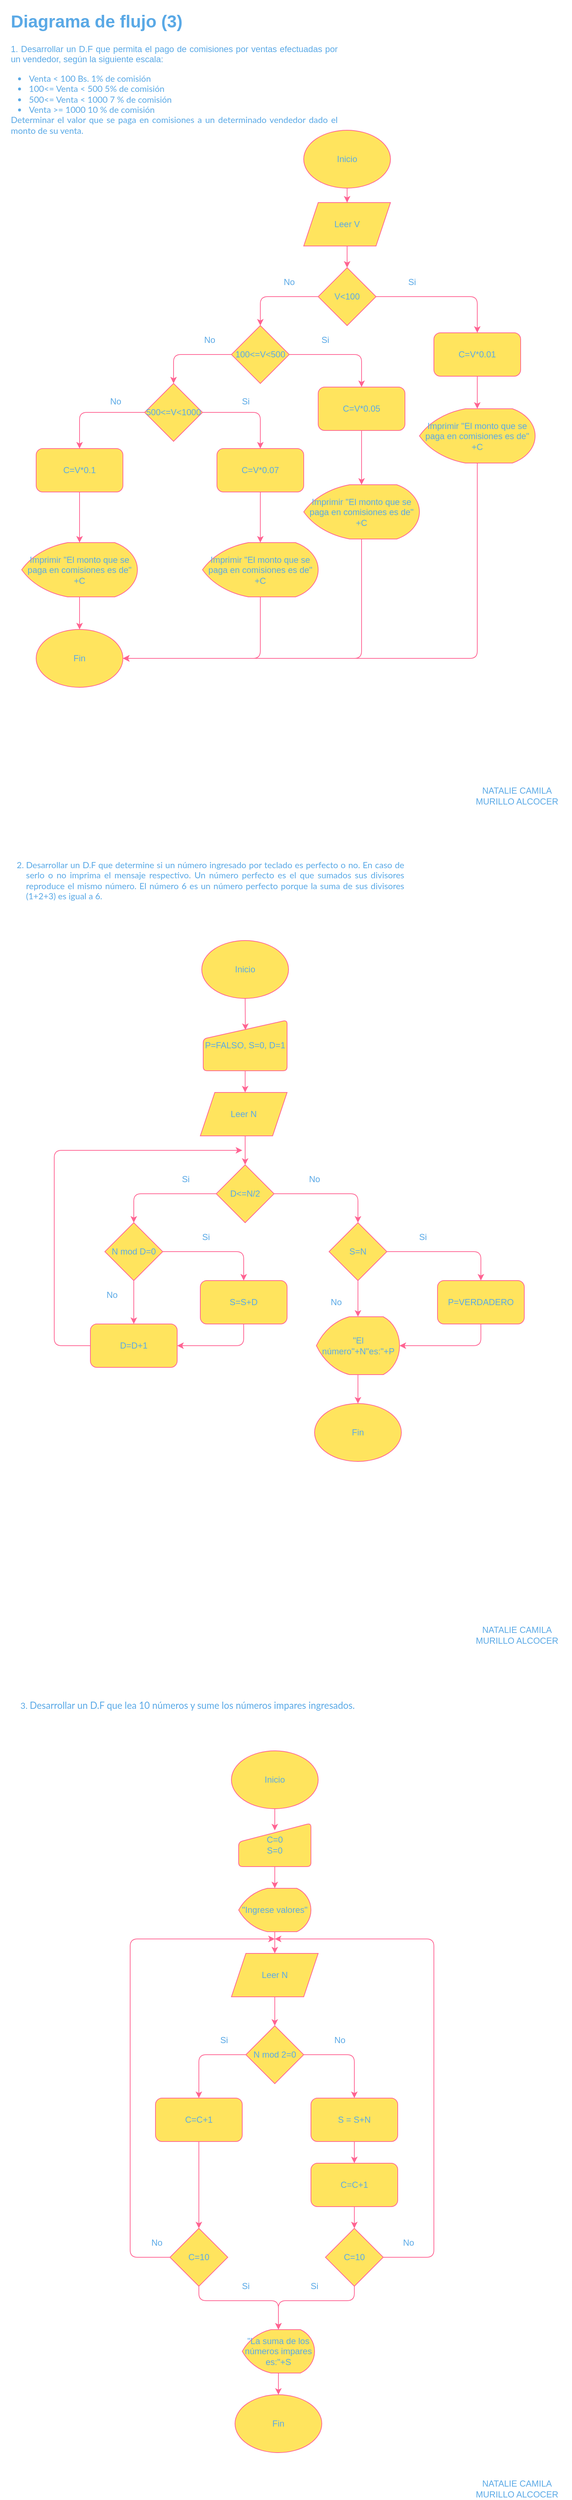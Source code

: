 <mxfile version="14.4.3" type="github">
  <diagram id="9Rhb1mpeZ9tAiZlq9oDw" name="Page-1">
    <mxGraphModel dx="1488" dy="677" grid="1" gridSize="10" guides="1" tooltips="1" connect="1" arrows="1" fold="1" page="1" pageScale="1" pageWidth="827" pageHeight="1169" math="0" shadow="0">
      <root>
        <mxCell id="0" />
        <mxCell id="1" parent="0" />
        <mxCell id="0DL_U8hL-LAHc2jkmgp_-1" value="&lt;h1 style=&quot;text-align: justify&quot;&gt;Diagrama de flujo (3)&lt;/h1&gt;&lt;p style=&quot;text-align: justify&quot;&gt;1. Desarrollar un D.F que permita el pago de comisiones por ventas efectuadas por un vendedor, según la siguiente escala:&lt;/p&gt;&lt;ul style=&quot;padding: 0px ; margin: 0px 0px 0px 25px ; font-family: &amp;#34;latoweb&amp;#34; , &amp;#34;lato extended&amp;#34; , &amp;#34;lato&amp;#34; , &amp;#34;helvetica neue&amp;#34; , &amp;#34;helvetica&amp;#34; , &amp;#34;arial&amp;#34; , sans-serif&quot;&gt;&lt;li style=&quot;text-align: justify&quot;&gt;&lt;span style=&quot;background-color: rgb(255 , 255 , 255)&quot;&gt;Venta &amp;lt; 100 Bs. 1% de comisión&lt;/span&gt;&lt;/li&gt;&lt;li style=&quot;text-align: justify&quot;&gt;&lt;span style=&quot;background-color: rgb(255 , 255 , 255)&quot;&gt;100&amp;lt;= Venta &amp;lt; 500 5% de comisión&lt;/span&gt;&lt;/li&gt;&lt;li style=&quot;text-align: justify&quot;&gt;&lt;span style=&quot;background-color: rgb(255 , 255 , 255)&quot;&gt;500&amp;lt;= Venta &amp;lt; 1000 7 % de comisión&lt;/span&gt;&lt;/li&gt;&lt;li style=&quot;text-align: justify&quot;&gt;&lt;span style=&quot;background-color: rgb(255 , 255 , 255)&quot;&gt;Venta &amp;gt;= 1000 10 % de comisión&lt;/span&gt;&lt;/li&gt;&lt;/ul&gt;&lt;div style=&quot;text-align: justify&quot;&gt;&lt;span style=&quot;font-family: &amp;#34;latoweb&amp;#34; , &amp;#34;lato extended&amp;#34; , &amp;#34;lato&amp;#34; , &amp;#34;helvetica neue&amp;#34; , &amp;#34;helvetica&amp;#34; , &amp;#34;arial&amp;#34; , sans-serif ; background-color: rgb(255 , 255 , 255)&quot;&gt;Determinar el valor que se paga en comisiones a un determinado vendedor dado el monto de su venta.&lt;/span&gt;&lt;font color=&quot;#2d3b45&quot; face=&quot;latoweb, lato extended, lato, helvetica neue, helvetica, arial, sans-serif&quot;&gt;&lt;br&gt;&lt;/font&gt;&lt;/div&gt;" style="text;html=1;strokeColor=none;fillColor=none;spacing=5;spacingTop=-20;whiteSpace=wrap;overflow=hidden;rounded=0;fontColor=#5AA9E6;" parent="1" vertex="1">
          <mxGeometry x="30" y="30" width="460" height="180" as="geometry" />
        </mxCell>
        <mxCell id="0DL_U8hL-LAHc2jkmgp_-4" value="" style="edgeStyle=orthogonalEdgeStyle;rounded=0;orthogonalLoop=1;jettySize=auto;html=1;strokeColor=#FF6392;fontColor=#5AA9E6;" parent="1" source="0DL_U8hL-LAHc2jkmgp_-2" target="0DL_U8hL-LAHc2jkmgp_-3" edge="1">
          <mxGeometry relative="1" as="geometry" />
        </mxCell>
        <mxCell id="0DL_U8hL-LAHc2jkmgp_-2" value="Inicio" style="ellipse;whiteSpace=wrap;html=1;fillColor=#FFE45E;strokeColor=#FF6392;fontColor=#5AA9E6;" parent="1" vertex="1">
          <mxGeometry x="440" y="200" width="120" height="80" as="geometry" />
        </mxCell>
        <mxCell id="0DL_U8hL-LAHc2jkmgp_-9" value="" style="edgeStyle=orthogonalEdgeStyle;rounded=0;orthogonalLoop=1;jettySize=auto;html=1;strokeColor=#FF6392;fontColor=#5AA9E6;" parent="1" source="0DL_U8hL-LAHc2jkmgp_-3" target="0DL_U8hL-LAHc2jkmgp_-5" edge="1">
          <mxGeometry relative="1" as="geometry" />
        </mxCell>
        <mxCell id="0DL_U8hL-LAHc2jkmgp_-3" value="Leer V" style="shape=parallelogram;perimeter=parallelogramPerimeter;whiteSpace=wrap;html=1;fixedSize=1;fillColor=#FFE45E;strokeColor=#FF6392;fontColor=#5AA9E6;" parent="1" vertex="1">
          <mxGeometry x="440" y="300" width="120" height="60" as="geometry" />
        </mxCell>
        <mxCell id="0DL_U8hL-LAHc2jkmgp_-5" value="V&amp;lt;100" style="rhombus;whiteSpace=wrap;html=1;fillColor=#FFE45E;strokeColor=#FF6392;fontColor=#5AA9E6;" parent="1" vertex="1">
          <mxGeometry x="460" y="390" width="80" height="80" as="geometry" />
        </mxCell>
        <mxCell id="0DL_U8hL-LAHc2jkmgp_-6" value="100&amp;lt;=V&amp;lt;500" style="rhombus;whiteSpace=wrap;html=1;fillColor=#FFE45E;strokeColor=#FF6392;fontColor=#5AA9E6;" parent="1" vertex="1">
          <mxGeometry x="340" y="470" width="80" height="80" as="geometry" />
        </mxCell>
        <mxCell id="0DL_U8hL-LAHc2jkmgp_-7" value="500&amp;lt;=V&amp;lt;1000" style="rhombus;whiteSpace=wrap;html=1;fillColor=#FFE45E;strokeColor=#FF6392;fontColor=#5AA9E6;" parent="1" vertex="1">
          <mxGeometry x="220" y="550" width="80" height="80" as="geometry" />
        </mxCell>
        <mxCell id="0DL_U8hL-LAHc2jkmgp_-10" value="" style="endArrow=classic;html=1;exitX=0;exitY=0.5;exitDx=0;exitDy=0;entryX=0.5;entryY=0;entryDx=0;entryDy=0;strokeColor=#FF6392;fontColor=#5AA9E6;" parent="1" source="0DL_U8hL-LAHc2jkmgp_-5" target="0DL_U8hL-LAHc2jkmgp_-6" edge="1">
          <mxGeometry width="50" height="50" relative="1" as="geometry">
            <mxPoint x="390" y="470" as="sourcePoint" />
            <mxPoint x="440" y="420" as="targetPoint" />
            <Array as="points">
              <mxPoint x="380" y="430" />
            </Array>
          </mxGeometry>
        </mxCell>
        <mxCell id="0DL_U8hL-LAHc2jkmgp_-11" value="" style="endArrow=classic;html=1;exitX=0;exitY=0.5;exitDx=0;exitDy=0;entryX=0.5;entryY=0;entryDx=0;entryDy=0;strokeColor=#FF6392;fontColor=#5AA9E6;" parent="1" source="0DL_U8hL-LAHc2jkmgp_-6" target="0DL_U8hL-LAHc2jkmgp_-7" edge="1">
          <mxGeometry width="50" height="50" relative="1" as="geometry">
            <mxPoint x="390" y="470" as="sourcePoint" />
            <mxPoint x="440" y="420" as="targetPoint" />
            <Array as="points">
              <mxPoint x="260" y="510" />
            </Array>
          </mxGeometry>
        </mxCell>
        <mxCell id="0DL_U8hL-LAHc2jkmgp_-12" value="" style="endArrow=classic;html=1;exitX=0;exitY=0.5;exitDx=0;exitDy=0;entryX=0.5;entryY=0;entryDx=0;entryDy=0;strokeColor=#FF6392;fontColor=#5AA9E6;" parent="1" source="0DL_U8hL-LAHc2jkmgp_-7" target="0DL_U8hL-LAHc2jkmgp_-16" edge="1">
          <mxGeometry width="50" height="50" relative="1" as="geometry">
            <mxPoint x="390" y="470" as="sourcePoint" />
            <mxPoint x="130" y="630" as="targetPoint" />
            <Array as="points">
              <mxPoint x="130" y="590" />
            </Array>
          </mxGeometry>
        </mxCell>
        <mxCell id="0DL_U8hL-LAHc2jkmgp_-37" value="" style="edgeStyle=orthogonalEdgeStyle;rounded=0;orthogonalLoop=1;jettySize=auto;html=1;strokeColor=#FF6392;fontColor=#5AA9E6;" parent="1" source="0DL_U8hL-LAHc2jkmgp_-13" target="0DL_U8hL-LAHc2jkmgp_-30" edge="1">
          <mxGeometry relative="1" as="geometry" />
        </mxCell>
        <mxCell id="0DL_U8hL-LAHc2jkmgp_-13" value="C=V*0.01" style="rounded=1;whiteSpace=wrap;html=1;fillColor=#FFE45E;strokeColor=#FF6392;fontColor=#5AA9E6;" parent="1" vertex="1">
          <mxGeometry x="620" y="480" width="120" height="60" as="geometry" />
        </mxCell>
        <mxCell id="0DL_U8hL-LAHc2jkmgp_-38" value="" style="edgeStyle=orthogonalEdgeStyle;rounded=0;orthogonalLoop=1;jettySize=auto;html=1;strokeColor=#FF6392;fontColor=#5AA9E6;" parent="1" source="0DL_U8hL-LAHc2jkmgp_-14" target="0DL_U8hL-LAHc2jkmgp_-36" edge="1">
          <mxGeometry relative="1" as="geometry" />
        </mxCell>
        <mxCell id="0DL_U8hL-LAHc2jkmgp_-14" value="C=V*0.05" style="rounded=1;whiteSpace=wrap;html=1;fillColor=#FFE45E;strokeColor=#FF6392;fontColor=#5AA9E6;" parent="1" vertex="1">
          <mxGeometry x="460" y="555" width="120" height="60" as="geometry" />
        </mxCell>
        <mxCell id="0DL_U8hL-LAHc2jkmgp_-39" value="" style="edgeStyle=orthogonalEdgeStyle;rounded=0;orthogonalLoop=1;jettySize=auto;html=1;strokeColor=#FF6392;fontColor=#5AA9E6;" parent="1" source="0DL_U8hL-LAHc2jkmgp_-15" target="0DL_U8hL-LAHc2jkmgp_-34" edge="1">
          <mxGeometry relative="1" as="geometry" />
        </mxCell>
        <mxCell id="0DL_U8hL-LAHc2jkmgp_-15" value="C=V*0.07" style="rounded=1;whiteSpace=wrap;html=1;fillColor=#FFE45E;strokeColor=#FF6392;fontColor=#5AA9E6;" parent="1" vertex="1">
          <mxGeometry x="320" y="640" width="120" height="60" as="geometry" />
        </mxCell>
        <mxCell id="0DL_U8hL-LAHc2jkmgp_-40" value="" style="edgeStyle=orthogonalEdgeStyle;rounded=0;orthogonalLoop=1;jettySize=auto;html=1;strokeColor=#FF6392;fontColor=#5AA9E6;" parent="1" source="0DL_U8hL-LAHc2jkmgp_-16" target="0DL_U8hL-LAHc2jkmgp_-35" edge="1">
          <mxGeometry relative="1" as="geometry" />
        </mxCell>
        <mxCell id="0DL_U8hL-LAHc2jkmgp_-16" value="C=V*0.1" style="rounded=1;whiteSpace=wrap;html=1;fillColor=#FFE45E;strokeColor=#FF6392;fontColor=#5AA9E6;" parent="1" vertex="1">
          <mxGeometry x="70" y="640" width="120" height="60" as="geometry" />
        </mxCell>
        <mxCell id="0DL_U8hL-LAHc2jkmgp_-18" value="" style="endArrow=classic;html=1;exitX=1;exitY=0.5;exitDx=0;exitDy=0;entryX=0.5;entryY=0;entryDx=0;entryDy=0;strokeColor=#FF6392;fontColor=#5AA9E6;" parent="1" source="0DL_U8hL-LAHc2jkmgp_-5" target="0DL_U8hL-LAHc2jkmgp_-13" edge="1">
          <mxGeometry width="50" height="50" relative="1" as="geometry">
            <mxPoint x="600" y="440" as="sourcePoint" />
            <mxPoint x="520" y="480" as="targetPoint" />
            <Array as="points">
              <mxPoint x="680" y="430" />
            </Array>
          </mxGeometry>
        </mxCell>
        <mxCell id="0DL_U8hL-LAHc2jkmgp_-19" value="" style="endArrow=classic;html=1;exitX=1;exitY=0.5;exitDx=0;exitDy=0;entryX=0.5;entryY=0;entryDx=0;entryDy=0;strokeColor=#FF6392;fontColor=#5AA9E6;" parent="1" source="0DL_U8hL-LAHc2jkmgp_-6" target="0DL_U8hL-LAHc2jkmgp_-14" edge="1">
          <mxGeometry width="50" height="50" relative="1" as="geometry">
            <mxPoint x="490" y="470" as="sourcePoint" />
            <mxPoint x="540" y="420" as="targetPoint" />
            <Array as="points">
              <mxPoint x="520" y="510" />
            </Array>
          </mxGeometry>
        </mxCell>
        <mxCell id="0DL_U8hL-LAHc2jkmgp_-20" value="" style="endArrow=classic;html=1;entryX=0.5;entryY=0;entryDx=0;entryDy=0;exitX=1;exitY=0.5;exitDx=0;exitDy=0;strokeColor=#FF6392;fontColor=#5AA9E6;" parent="1" source="0DL_U8hL-LAHc2jkmgp_-7" target="0DL_U8hL-LAHc2jkmgp_-15" edge="1">
          <mxGeometry width="50" height="50" relative="1" as="geometry">
            <mxPoint x="320" y="600" as="sourcePoint" />
            <mxPoint x="380" y="635" as="targetPoint" />
            <Array as="points">
              <mxPoint x="380" y="590" />
            </Array>
          </mxGeometry>
        </mxCell>
        <mxCell id="0DL_U8hL-LAHc2jkmgp_-22" value="No" style="text;html=1;strokeColor=none;fillColor=none;align=center;verticalAlign=middle;whiteSpace=wrap;rounded=0;fontColor=#5AA9E6;" parent="1" vertex="1">
          <mxGeometry x="400" y="400" width="40" height="20" as="geometry" />
        </mxCell>
        <mxCell id="0DL_U8hL-LAHc2jkmgp_-23" value="No" style="text;html=1;strokeColor=none;fillColor=none;align=center;verticalAlign=middle;whiteSpace=wrap;rounded=0;fontColor=#5AA9E6;" parent="1" vertex="1">
          <mxGeometry x="290" y="480" width="40" height="20" as="geometry" />
        </mxCell>
        <mxCell id="0DL_U8hL-LAHc2jkmgp_-24" value="No" style="text;html=1;strokeColor=none;fillColor=none;align=center;verticalAlign=middle;whiteSpace=wrap;rounded=0;fontColor=#5AA9E6;" parent="1" vertex="1">
          <mxGeometry x="160" y="565" width="40" height="20" as="geometry" />
        </mxCell>
        <mxCell id="0DL_U8hL-LAHc2jkmgp_-26" value="Si" style="text;html=1;strokeColor=none;fillColor=none;align=center;verticalAlign=middle;whiteSpace=wrap;rounded=0;fontColor=#5AA9E6;" parent="1" vertex="1">
          <mxGeometry x="570" y="400" width="40" height="20" as="geometry" />
        </mxCell>
        <mxCell id="0DL_U8hL-LAHc2jkmgp_-27" value="Si" style="text;html=1;strokeColor=none;fillColor=none;align=center;verticalAlign=middle;whiteSpace=wrap;rounded=0;fontColor=#5AA9E6;" parent="1" vertex="1">
          <mxGeometry x="450" y="480" width="40" height="20" as="geometry" />
        </mxCell>
        <mxCell id="0DL_U8hL-LAHc2jkmgp_-28" value="Si" style="text;html=1;strokeColor=none;fillColor=none;align=center;verticalAlign=middle;whiteSpace=wrap;rounded=0;fontColor=#5AA9E6;" parent="1" vertex="1">
          <mxGeometry x="340" y="565" width="40" height="20" as="geometry" />
        </mxCell>
        <mxCell id="0DL_U8hL-LAHc2jkmgp_-30" value="Imprimir &quot;El monto que se paga en comisiones es de&quot; +C" style="strokeWidth=1;html=1;shape=mxgraph.flowchart.display;whiteSpace=wrap;fillColor=#FFE45E;strokeColor=#FF6392;fontColor=#5AA9E6;" parent="1" vertex="1">
          <mxGeometry x="600" y="585" width="160" height="75" as="geometry" />
        </mxCell>
        <mxCell id="0DL_U8hL-LAHc2jkmgp_-34" value="Imprimir &quot;El monto que se paga en comisiones es de&quot; +C" style="strokeWidth=1;html=1;shape=mxgraph.flowchart.display;whiteSpace=wrap;fillColor=#FFE45E;strokeColor=#FF6392;fontColor=#5AA9E6;" parent="1" vertex="1">
          <mxGeometry x="300" y="770" width="160" height="75" as="geometry" />
        </mxCell>
        <mxCell id="0DL_U8hL-LAHc2jkmgp_-42" value="" style="edgeStyle=orthogonalEdgeStyle;rounded=0;orthogonalLoop=1;jettySize=auto;html=1;strokeColor=#FF6392;fontColor=#5AA9E6;" parent="1" source="0DL_U8hL-LAHc2jkmgp_-35" target="0DL_U8hL-LAHc2jkmgp_-41" edge="1">
          <mxGeometry relative="1" as="geometry" />
        </mxCell>
        <mxCell id="0DL_U8hL-LAHc2jkmgp_-35" value="Imprimir &quot;El monto que se paga en comisiones es de&quot; +C" style="strokeWidth=1;html=1;shape=mxgraph.flowchart.display;whiteSpace=wrap;fillColor=#FFE45E;strokeColor=#FF6392;fontColor=#5AA9E6;" parent="1" vertex="1">
          <mxGeometry x="50" y="770" width="160" height="75" as="geometry" />
        </mxCell>
        <mxCell id="0DL_U8hL-LAHc2jkmgp_-36" value="Imprimir &quot;El monto que se paga en comisiones es de&quot; +C" style="strokeWidth=1;html=1;shape=mxgraph.flowchart.display;whiteSpace=wrap;fillColor=#FFE45E;strokeColor=#FF6392;fontColor=#5AA9E6;" parent="1" vertex="1">
          <mxGeometry x="440" y="690" width="160" height="75" as="geometry" />
        </mxCell>
        <mxCell id="0DL_U8hL-LAHc2jkmgp_-41" value="Fin" style="ellipse;whiteSpace=wrap;html=1;strokeWidth=1;fillColor=#FFE45E;strokeColor=#FF6392;fontColor=#5AA9E6;" parent="1" vertex="1">
          <mxGeometry x="70" y="890" width="120" height="80" as="geometry" />
        </mxCell>
        <mxCell id="0DL_U8hL-LAHc2jkmgp_-43" value="" style="endArrow=classic;html=1;exitX=0.5;exitY=1;exitDx=0;exitDy=0;exitPerimeter=0;entryX=1;entryY=0.5;entryDx=0;entryDy=0;strokeColor=#FF6392;fontColor=#5AA9E6;" parent="1" source="0DL_U8hL-LAHc2jkmgp_-34" target="0DL_U8hL-LAHc2jkmgp_-41" edge="1">
          <mxGeometry width="50" height="50" relative="1" as="geometry">
            <mxPoint x="490" y="800" as="sourcePoint" />
            <mxPoint x="540" y="750" as="targetPoint" />
            <Array as="points">
              <mxPoint x="380" y="930" />
            </Array>
          </mxGeometry>
        </mxCell>
        <mxCell id="0DL_U8hL-LAHc2jkmgp_-44" value="" style="endArrow=classic;html=1;exitX=0.5;exitY=1;exitDx=0;exitDy=0;exitPerimeter=0;entryX=1;entryY=0.5;entryDx=0;entryDy=0;strokeColor=#FF6392;fontColor=#5AA9E6;" parent="1" source="0DL_U8hL-LAHc2jkmgp_-36" target="0DL_U8hL-LAHc2jkmgp_-41" edge="1">
          <mxGeometry width="50" height="50" relative="1" as="geometry">
            <mxPoint x="490" y="800" as="sourcePoint" />
            <mxPoint x="540" y="750" as="targetPoint" />
            <Array as="points">
              <mxPoint x="520" y="930" />
            </Array>
          </mxGeometry>
        </mxCell>
        <mxCell id="0DL_U8hL-LAHc2jkmgp_-45" value="" style="endArrow=classic;html=1;exitX=0.5;exitY=1;exitDx=0;exitDy=0;exitPerimeter=0;entryX=1;entryY=0.5;entryDx=0;entryDy=0;strokeColor=#FF6392;fontColor=#5AA9E6;" parent="1" source="0DL_U8hL-LAHc2jkmgp_-30" target="0DL_U8hL-LAHc2jkmgp_-41" edge="1">
          <mxGeometry width="50" height="50" relative="1" as="geometry">
            <mxPoint x="490" y="800" as="sourcePoint" />
            <mxPoint x="540" y="750" as="targetPoint" />
            <Array as="points">
              <mxPoint x="680" y="930" />
            </Array>
          </mxGeometry>
        </mxCell>
        <mxCell id="0DL_U8hL-LAHc2jkmgp_-46" value="&lt;ol start=&quot;2&quot; style=&quot;padding: 0px ; margin: 0px 0px 6px 25px ; font-family: &amp;#34;latoweb&amp;#34; , &amp;#34;lato extended&amp;#34; , &amp;#34;lato&amp;#34; , &amp;#34;helvetica neue&amp;#34; , &amp;#34;helvetica&amp;#34; , &amp;#34;arial&amp;#34; , sans-serif ; background-color: rgb(255 , 255 , 255)&quot;&gt;&lt;li style=&quot;text-align: justify&quot;&gt;&lt;font style=&quot;font-size: 12px&quot;&gt;Desarrollar un D.F que determine si un número ingresado por teclado es perfecto o no. En caso de serlo o no imprima el mensaje respectivo. Un número perfecto es el que sumados sus divisores reproduce el mismo número. El número 6 es un número perfecto porque la suma de sus divisores (1+2+3) es igual a 6.&lt;/font&gt;&lt;/li&gt;&lt;/ol&gt;" style="text;html=1;strokeColor=none;fillColor=none;align=center;verticalAlign=middle;whiteSpace=wrap;rounded=0;fontColor=#5AA9E6;" parent="1" vertex="1">
          <mxGeometry x="30" y="1230" width="550" height="20" as="geometry" />
        </mxCell>
        <mxCell id="0DL_U8hL-LAHc2jkmgp_-47" value="Inicio" style="ellipse;whiteSpace=wrap;html=1;strokeWidth=1;fillColor=#FFE45E;strokeColor=#FF6392;fontColor=#5AA9E6;" parent="1" vertex="1">
          <mxGeometry x="299" y="1320" width="120" height="80" as="geometry" />
        </mxCell>
        <mxCell id="0DL_U8hL-LAHc2jkmgp_-48" value="Leer N" style="shape=parallelogram;perimeter=parallelogramPerimeter;whiteSpace=wrap;html=1;fixedSize=1;strokeWidth=1;fillColor=#FFE45E;strokeColor=#FF6392;fontColor=#5AA9E6;" parent="1" vertex="1">
          <mxGeometry x="297" y="1530" width="120" height="60" as="geometry" />
        </mxCell>
        <mxCell id="0DL_U8hL-LAHc2jkmgp_-49" value="&lt;ol start=&quot;3&quot; style=&quot;padding: 0px ; margin: 0px 0px 6px 25px ; font-family: &amp;#34;latoweb&amp;#34; , &amp;#34;lato extended&amp;#34; , &amp;#34;lato&amp;#34; , &amp;#34;helvetica neue&amp;#34; , &amp;#34;helvetica&amp;#34; , &amp;#34;arial&amp;#34; , sans-serif ; background-color: rgb(255 , 255 , 255)&quot;&gt;&lt;li style=&quot;text-align: justify&quot;&gt;&lt;font style=&quot;font-size: 13px&quot;&gt;Desarrollar un D.F que lea 10 números y sume los números impares ingresados.&amp;nbsp;&lt;/font&gt;&lt;/li&gt;&lt;/ol&gt;" style="text;html=1;strokeColor=none;fillColor=none;align=center;verticalAlign=middle;whiteSpace=wrap;rounded=0;fontColor=#5AA9E6;" parent="1" vertex="1">
          <mxGeometry x="20" y="2370" width="510" height="20" as="geometry" />
        </mxCell>
        <mxCell id="mSCGO8QXtGPZN9wV0Wbe-12" value="" style="edgeStyle=orthogonalEdgeStyle;rounded=0;orthogonalLoop=1;jettySize=auto;html=1;strokeColor=#FF6392;fontColor=#5AA9E6;" parent="1" source="0DL_U8hL-LAHc2jkmgp_-51" edge="1">
          <mxGeometry relative="1" as="geometry">
            <mxPoint x="400" y="2550" as="targetPoint" />
          </mxGeometry>
        </mxCell>
        <mxCell id="0DL_U8hL-LAHc2jkmgp_-51" value="Inicio" style="ellipse;whiteSpace=wrap;html=1;rounded=0;sketch=0;fillColor=#FFE45E;strokeColor=#FF6392;fontColor=#5AA9E6;" parent="1" vertex="1">
          <mxGeometry x="340" y="2440" width="120" height="80" as="geometry" />
        </mxCell>
        <mxCell id="0DL_U8hL-LAHc2jkmgp_-62" value="" style="edgeStyle=orthogonalEdgeStyle;curved=0;rounded=1;sketch=0;orthogonalLoop=1;jettySize=auto;html=1;strokeColor=#FF6392;fontColor=#5AA9E6;" parent="1" source="0DL_U8hL-LAHc2jkmgp_-52" edge="1">
          <mxGeometry relative="1" as="geometry">
            <mxPoint x="359" y="1530" as="targetPoint" />
          </mxGeometry>
        </mxCell>
        <mxCell id="0DL_U8hL-LAHc2jkmgp_-52" value="P=FALSO, S=0, D=1" style="html=1;strokeWidth=1;shape=manualInput;whiteSpace=wrap;rounded=1;size=26;arcSize=11;sketch=0;fillColor=#FFE45E;strokeColor=#FF6392;fontColor=#5AA9E6;" parent="1" vertex="1">
          <mxGeometry x="301" y="1430" width="116" height="70" as="geometry" />
        </mxCell>
        <mxCell id="0DL_U8hL-LAHc2jkmgp_-53" value="D&amp;lt;=N/2" style="rhombus;whiteSpace=wrap;html=1;rounded=0;sketch=0;strokeWidth=1;fillColor=#FFE45E;strokeColor=#FF6392;fontColor=#5AA9E6;" parent="1" vertex="1">
          <mxGeometry x="319" y="1630" width="80" height="80" as="geometry" />
        </mxCell>
        <mxCell id="0DL_U8hL-LAHc2jkmgp_-54" value="S=N" style="rhombus;whiteSpace=wrap;html=1;rounded=0;sketch=0;strokeWidth=1;fillColor=#FFE45E;strokeColor=#FF6392;fontColor=#5AA9E6;" parent="1" vertex="1">
          <mxGeometry x="475" y="1710" width="80" height="80" as="geometry" />
        </mxCell>
        <mxCell id="0DL_U8hL-LAHc2jkmgp_-55" value="N mod D=0" style="rhombus;whiteSpace=wrap;html=1;rounded=0;sketch=0;strokeWidth=1;fillColor=#FFE45E;strokeColor=#FF6392;fontColor=#5AA9E6;" parent="1" vertex="1">
          <mxGeometry x="165" y="1710" width="80" height="80" as="geometry" />
        </mxCell>
        <mxCell id="0DL_U8hL-LAHc2jkmgp_-56" value="P=VERDADERO" style="rounded=1;whiteSpace=wrap;html=1;sketch=0;strokeWidth=1;fillColor=#FFE45E;strokeColor=#FF6392;fontColor=#5AA9E6;" parent="1" vertex="1">
          <mxGeometry x="625" y="1790" width="120" height="60" as="geometry" />
        </mxCell>
        <mxCell id="0DL_U8hL-LAHc2jkmgp_-57" value="&quot;El número&quot;+N&quot;es:&quot;+P" style="strokeWidth=1;html=1;shape=mxgraph.flowchart.display;whiteSpace=wrap;rounded=0;sketch=0;fillColor=#FFE45E;strokeColor=#FF6392;fontColor=#5AA9E6;" parent="1" vertex="1">
          <mxGeometry x="457.5" y="1840" width="115" height="80" as="geometry" />
        </mxCell>
        <mxCell id="0DL_U8hL-LAHc2jkmgp_-58" value="Fin" style="ellipse;whiteSpace=wrap;html=1;rounded=0;sketch=0;strokeWidth=1;fillColor=#FFE45E;strokeColor=#FF6392;fontColor=#5AA9E6;" parent="1" vertex="1">
          <mxGeometry x="455" y="1960" width="120" height="80" as="geometry" />
        </mxCell>
        <mxCell id="0DL_U8hL-LAHc2jkmgp_-59" value="S=S+D" style="rounded=1;whiteSpace=wrap;html=1;sketch=0;strokeWidth=1;fillColor=#FFE45E;strokeColor=#FF6392;fontColor=#5AA9E6;" parent="1" vertex="1">
          <mxGeometry x="297" y="1790" width="120" height="60" as="geometry" />
        </mxCell>
        <mxCell id="0DL_U8hL-LAHc2jkmgp_-60" value="D=D+1" style="rounded=1;whiteSpace=wrap;html=1;sketch=0;strokeWidth=1;fillColor=#FFE45E;strokeColor=#FF6392;fontColor=#5AA9E6;" parent="1" vertex="1">
          <mxGeometry x="145" y="1850" width="120" height="60" as="geometry" />
        </mxCell>
        <mxCell id="0DL_U8hL-LAHc2jkmgp_-63" value="" style="endArrow=classic;html=1;exitX=0.5;exitY=1;exitDx=0;exitDy=0;entryX=0.503;entryY=0.195;entryDx=0;entryDy=0;entryPerimeter=0;strokeColor=#FF6392;fontColor=#5AA9E6;" parent="1" source="0DL_U8hL-LAHc2jkmgp_-47" target="0DL_U8hL-LAHc2jkmgp_-52" edge="1">
          <mxGeometry width="50" height="50" relative="1" as="geometry">
            <mxPoint x="345" y="1680" as="sourcePoint" />
            <mxPoint x="395" y="1630" as="targetPoint" />
          </mxGeometry>
        </mxCell>
        <mxCell id="0DL_U8hL-LAHc2jkmgp_-64" value="" style="endArrow=classic;html=1;entryX=0.5;entryY=0;entryDx=0;entryDy=0;strokeColor=#FF6392;fontColor=#5AA9E6;" parent="1" target="0DL_U8hL-LAHc2jkmgp_-53" edge="1">
          <mxGeometry width="50" height="50" relative="1" as="geometry">
            <mxPoint x="359" y="1590" as="sourcePoint" />
            <mxPoint x="395" y="1630" as="targetPoint" />
          </mxGeometry>
        </mxCell>
        <mxCell id="0DL_U8hL-LAHc2jkmgp_-65" value="" style="endArrow=classic;html=1;exitX=0;exitY=0.5;exitDx=0;exitDy=0;entryX=0.5;entryY=0;entryDx=0;entryDy=0;strokeColor=#FF6392;fontColor=#5AA9E6;" parent="1" source="0DL_U8hL-LAHc2jkmgp_-53" target="0DL_U8hL-LAHc2jkmgp_-55" edge="1">
          <mxGeometry width="50" height="50" relative="1" as="geometry">
            <mxPoint x="345" y="1770" as="sourcePoint" />
            <mxPoint x="395" y="1720" as="targetPoint" />
            <Array as="points">
              <mxPoint x="205" y="1670" />
            </Array>
          </mxGeometry>
        </mxCell>
        <mxCell id="0DL_U8hL-LAHc2jkmgp_-66" value="" style="endArrow=classic;html=1;exitX=1;exitY=0.5;exitDx=0;exitDy=0;entryX=0.5;entryY=0;entryDx=0;entryDy=0;strokeColor=#FF6392;fontColor=#5AA9E6;" parent="1" source="0DL_U8hL-LAHc2jkmgp_-53" target="0DL_U8hL-LAHc2jkmgp_-54" edge="1">
          <mxGeometry width="50" height="50" relative="1" as="geometry">
            <mxPoint x="345" y="1770" as="sourcePoint" />
            <mxPoint x="395" y="1720" as="targetPoint" />
            <Array as="points">
              <mxPoint x="515" y="1670" />
            </Array>
          </mxGeometry>
        </mxCell>
        <mxCell id="0DL_U8hL-LAHc2jkmgp_-67" value="" style="endArrow=classic;html=1;exitX=1;exitY=0.5;exitDx=0;exitDy=0;entryX=0.5;entryY=0;entryDx=0;entryDy=0;strokeColor=#FF6392;fontColor=#5AA9E6;" parent="1" source="0DL_U8hL-LAHc2jkmgp_-54" target="0DL_U8hL-LAHc2jkmgp_-56" edge="1">
          <mxGeometry width="50" height="50" relative="1" as="geometry">
            <mxPoint x="345" y="1770" as="sourcePoint" />
            <mxPoint x="395" y="1720" as="targetPoint" />
            <Array as="points">
              <mxPoint x="685" y="1750" />
            </Array>
          </mxGeometry>
        </mxCell>
        <mxCell id="0DL_U8hL-LAHc2jkmgp_-68" value="" style="endArrow=classic;html=1;exitX=0.5;exitY=1;exitDx=0;exitDy=0;entryX=0.5;entryY=0;entryDx=0;entryDy=0;entryPerimeter=0;strokeColor=#FF6392;fontColor=#5AA9E6;" parent="1" source="0DL_U8hL-LAHc2jkmgp_-54" target="0DL_U8hL-LAHc2jkmgp_-57" edge="1">
          <mxGeometry width="50" height="50" relative="1" as="geometry">
            <mxPoint x="345" y="1770" as="sourcePoint" />
            <mxPoint x="395" y="1720" as="targetPoint" />
          </mxGeometry>
        </mxCell>
        <mxCell id="0DL_U8hL-LAHc2jkmgp_-69" value="" style="endArrow=classic;html=1;exitX=0.5;exitY=1;exitDx=0;exitDy=0;exitPerimeter=0;entryX=0.5;entryY=0;entryDx=0;entryDy=0;strokeColor=#FF6392;fontColor=#5AA9E6;" parent="1" source="0DL_U8hL-LAHc2jkmgp_-57" target="0DL_U8hL-LAHc2jkmgp_-58" edge="1">
          <mxGeometry width="50" height="50" relative="1" as="geometry">
            <mxPoint x="345" y="1770" as="sourcePoint" />
            <mxPoint x="395" y="1720" as="targetPoint" />
          </mxGeometry>
        </mxCell>
        <mxCell id="0DL_U8hL-LAHc2jkmgp_-70" value="" style="endArrow=classic;html=1;exitX=0.5;exitY=1;exitDx=0;exitDy=0;entryX=1;entryY=0.5;entryDx=0;entryDy=0;entryPerimeter=0;strokeColor=#FF6392;fontColor=#5AA9E6;" parent="1" source="0DL_U8hL-LAHc2jkmgp_-56" target="0DL_U8hL-LAHc2jkmgp_-57" edge="1">
          <mxGeometry width="50" height="50" relative="1" as="geometry">
            <mxPoint x="345" y="1770" as="sourcePoint" />
            <mxPoint x="395" y="1720" as="targetPoint" />
            <Array as="points">
              <mxPoint x="685" y="1880" />
            </Array>
          </mxGeometry>
        </mxCell>
        <mxCell id="0DL_U8hL-LAHc2jkmgp_-71" value="" style="endArrow=classic;html=1;exitX=1;exitY=0.5;exitDx=0;exitDy=0;entryX=0.5;entryY=0;entryDx=0;entryDy=0;strokeColor=#FF6392;fontColor=#5AA9E6;" parent="1" source="0DL_U8hL-LAHc2jkmgp_-55" target="0DL_U8hL-LAHc2jkmgp_-59" edge="1">
          <mxGeometry width="50" height="50" relative="1" as="geometry">
            <mxPoint x="345" y="1860" as="sourcePoint" />
            <mxPoint x="395" y="1810" as="targetPoint" />
            <Array as="points">
              <mxPoint x="357" y="1750" />
            </Array>
          </mxGeometry>
        </mxCell>
        <mxCell id="0DL_U8hL-LAHc2jkmgp_-72" value="" style="endArrow=classic;html=1;exitX=0.5;exitY=1;exitDx=0;exitDy=0;entryX=0.5;entryY=0;entryDx=0;entryDy=0;strokeColor=#FF6392;fontColor=#5AA9E6;" parent="1" source="0DL_U8hL-LAHc2jkmgp_-55" target="0DL_U8hL-LAHc2jkmgp_-60" edge="1">
          <mxGeometry width="50" height="50" relative="1" as="geometry">
            <mxPoint x="345" y="1860" as="sourcePoint" />
            <mxPoint x="395" y="1810" as="targetPoint" />
          </mxGeometry>
        </mxCell>
        <mxCell id="0DL_U8hL-LAHc2jkmgp_-74" value="" style="endArrow=classic;html=1;exitX=0.5;exitY=1;exitDx=0;exitDy=0;entryX=1;entryY=0.5;entryDx=0;entryDy=0;strokeColor=#FF6392;fontColor=#5AA9E6;" parent="1" source="0DL_U8hL-LAHc2jkmgp_-59" target="0DL_U8hL-LAHc2jkmgp_-60" edge="1">
          <mxGeometry width="50" height="50" relative="1" as="geometry">
            <mxPoint x="345" y="1860" as="sourcePoint" />
            <mxPoint x="395" y="1810" as="targetPoint" />
            <Array as="points">
              <mxPoint x="357" y="1880" />
            </Array>
          </mxGeometry>
        </mxCell>
        <mxCell id="0DL_U8hL-LAHc2jkmgp_-75" value="" style="endArrow=classic;html=1;exitX=0;exitY=0.5;exitDx=0;exitDy=0;strokeColor=#FF6392;fontColor=#5AA9E6;" parent="1" source="0DL_U8hL-LAHc2jkmgp_-60" edge="1">
          <mxGeometry width="50" height="50" relative="1" as="geometry">
            <mxPoint x="345" y="1860" as="sourcePoint" />
            <mxPoint x="355" y="1610" as="targetPoint" />
            <Array as="points">
              <mxPoint x="95" y="1880" />
              <mxPoint x="95" y="1610" />
            </Array>
          </mxGeometry>
        </mxCell>
        <mxCell id="0DL_U8hL-LAHc2jkmgp_-76" value="Si" style="text;html=1;strokeColor=none;fillColor=none;align=center;verticalAlign=middle;whiteSpace=wrap;rounded=0;sketch=0;fontColor=#5AA9E6;" parent="1" vertex="1">
          <mxGeometry x="585" y="1720" width="40" height="20" as="geometry" />
        </mxCell>
        <mxCell id="0DL_U8hL-LAHc2jkmgp_-77" value="Si" style="text;html=1;strokeColor=none;fillColor=none;align=center;verticalAlign=middle;whiteSpace=wrap;rounded=0;sketch=0;fontColor=#5AA9E6;" parent="1" vertex="1">
          <mxGeometry x="257" y="1640" width="40" height="20" as="geometry" />
        </mxCell>
        <mxCell id="0DL_U8hL-LAHc2jkmgp_-78" value="Si" style="text;html=1;strokeColor=none;fillColor=none;align=center;verticalAlign=middle;whiteSpace=wrap;rounded=0;sketch=0;fontColor=#5AA9E6;" parent="1" vertex="1">
          <mxGeometry x="285" y="1720" width="40" height="20" as="geometry" />
        </mxCell>
        <mxCell id="0DL_U8hL-LAHc2jkmgp_-79" value="No" style="text;html=1;strokeColor=none;fillColor=none;align=center;verticalAlign=middle;whiteSpace=wrap;rounded=0;sketch=0;fontColor=#5AA9E6;" parent="1" vertex="1">
          <mxGeometry x="155" y="1800" width="40" height="20" as="geometry" />
        </mxCell>
        <mxCell id="0DL_U8hL-LAHc2jkmgp_-80" value="No" style="text;html=1;strokeColor=none;fillColor=none;align=center;verticalAlign=middle;whiteSpace=wrap;rounded=0;sketch=0;fontColor=#5AA9E6;" parent="1" vertex="1">
          <mxGeometry x="435" y="1640" width="40" height="20" as="geometry" />
        </mxCell>
        <mxCell id="0DL_U8hL-LAHc2jkmgp_-81" value="No" style="text;html=1;strokeColor=none;fillColor=none;align=center;verticalAlign=middle;whiteSpace=wrap;rounded=0;sketch=0;fontColor=#5AA9E6;" parent="1" vertex="1">
          <mxGeometry x="465" y="1810" width="40" height="20" as="geometry" />
        </mxCell>
        <mxCell id="D2357W7uca6GWGHzLO58-4" value="" style="edgeStyle=orthogonalEdgeStyle;rounded=0;orthogonalLoop=1;jettySize=auto;html=1;strokeColor=#FF6392;fontColor=#5AA9E6;" parent="1" source="5ARqb18bl9KyJEkuBXhZ-1" target="D2357W7uca6GWGHzLO58-3" edge="1">
          <mxGeometry relative="1" as="geometry" />
        </mxCell>
        <mxCell id="5ARqb18bl9KyJEkuBXhZ-1" value="C=0&lt;br&gt;S=0" style="html=1;strokeWidth=1;shape=manualInput;whiteSpace=wrap;rounded=1;size=26;arcSize=11;fillColor=#FFE45E;strokeColor=#FF6392;fontColor=#5AA9E6;" parent="1" vertex="1">
          <mxGeometry x="350" y="2540" width="100" height="60" as="geometry" />
        </mxCell>
        <mxCell id="mSCGO8QXtGPZN9wV0Wbe-18" value="" style="edgeStyle=orthogonalEdgeStyle;rounded=0;orthogonalLoop=1;jettySize=auto;html=1;strokeColor=#FF6392;fontColor=#5AA9E6;" parent="1" source="mSCGO8QXtGPZN9wV0Wbe-1" target="mSCGO8QXtGPZN9wV0Wbe-4" edge="1">
          <mxGeometry relative="1" as="geometry" />
        </mxCell>
        <mxCell id="mSCGO8QXtGPZN9wV0Wbe-1" value="Leer N" style="shape=parallelogram;perimeter=parallelogramPerimeter;whiteSpace=wrap;html=1;fixedSize=1;fillColor=#FFE45E;strokeColor=#FF6392;fontColor=#5AA9E6;" parent="1" vertex="1">
          <mxGeometry x="340" y="2720" width="120" height="60" as="geometry" />
        </mxCell>
        <mxCell id="mSCGO8QXtGPZN9wV0Wbe-4" value="N mod 2=0" style="rhombus;whiteSpace=wrap;html=1;fillColor=#FFE45E;strokeColor=#FF6392;fontColor=#5AA9E6;" parent="1" vertex="1">
          <mxGeometry x="360" y="2820" width="80" height="80" as="geometry" />
        </mxCell>
        <mxCell id="mSCGO8QXtGPZN9wV0Wbe-5" value="S = S+N" style="rounded=1;whiteSpace=wrap;html=1;fillColor=#FFE45E;strokeColor=#FF6392;fontColor=#5AA9E6;" parent="1" vertex="1">
          <mxGeometry x="450" y="2920" width="120" height="60" as="geometry" />
        </mxCell>
        <mxCell id="D2357W7uca6GWGHzLO58-10" value="" style="edgeStyle=orthogonalEdgeStyle;rounded=0;orthogonalLoop=1;jettySize=auto;html=1;strokeColor=#FF6392;fontColor=#5AA9E6;" parent="1" source="mSCGO8QXtGPZN9wV0Wbe-6" target="mSCGO8QXtGPZN9wV0Wbe-19" edge="1">
          <mxGeometry relative="1" as="geometry" />
        </mxCell>
        <mxCell id="mSCGO8QXtGPZN9wV0Wbe-6" value="C=C+1" style="rounded=1;whiteSpace=wrap;html=1;fillColor=#FFE45E;strokeColor=#FF6392;fontColor=#5AA9E6;" parent="1" vertex="1">
          <mxGeometry x="450" y="3010" width="120" height="60" as="geometry" />
        </mxCell>
        <mxCell id="mSCGO8QXtGPZN9wV0Wbe-7" value="C=C+1" style="rounded=1;whiteSpace=wrap;html=1;fillColor=#FFE45E;strokeColor=#FF6392;fontColor=#5AA9E6;" parent="1" vertex="1">
          <mxGeometry x="235" y="2920" width="120" height="60" as="geometry" />
        </mxCell>
        <mxCell id="mSCGO8QXtGPZN9wV0Wbe-14" value="" style="endArrow=classic;html=1;exitX=0;exitY=0.5;exitDx=0;exitDy=0;entryX=0.5;entryY=0;entryDx=0;entryDy=0;strokeColor=#FF6392;fontColor=#5AA9E6;" parent="1" source="mSCGO8QXtGPZN9wV0Wbe-4" target="mSCGO8QXtGPZN9wV0Wbe-7" edge="1">
          <mxGeometry width="50" height="50" relative="1" as="geometry">
            <mxPoint x="235" y="2760" as="sourcePoint" />
            <mxPoint x="285" y="2710" as="targetPoint" />
            <Array as="points">
              <mxPoint x="295" y="2860" />
            </Array>
          </mxGeometry>
        </mxCell>
        <mxCell id="mSCGO8QXtGPZN9wV0Wbe-15" value="" style="endArrow=classic;html=1;exitX=1;exitY=0.5;exitDx=0;exitDy=0;entryX=0.5;entryY=0;entryDx=0;entryDy=0;strokeColor=#FF6392;fontColor=#5AA9E6;" parent="1" source="mSCGO8QXtGPZN9wV0Wbe-4" target="mSCGO8QXtGPZN9wV0Wbe-5" edge="1">
          <mxGeometry width="50" height="50" relative="1" as="geometry">
            <mxPoint x="235" y="2760" as="sourcePoint" />
            <mxPoint x="285" y="2710" as="targetPoint" />
            <Array as="points">
              <mxPoint x="510" y="2860" />
            </Array>
          </mxGeometry>
        </mxCell>
        <mxCell id="mSCGO8QXtGPZN9wV0Wbe-16" value="" style="endArrow=classic;html=1;exitX=0.5;exitY=1;exitDx=0;exitDy=0;entryX=0.5;entryY=0;entryDx=0;entryDy=0;strokeColor=#FF6392;fontColor=#5AA9E6;" parent="1" source="mSCGO8QXtGPZN9wV0Wbe-5" target="mSCGO8QXtGPZN9wV0Wbe-6" edge="1">
          <mxGeometry width="50" height="50" relative="1" as="geometry">
            <mxPoint x="235" y="2940" as="sourcePoint" />
            <mxPoint x="285" y="2890" as="targetPoint" />
          </mxGeometry>
        </mxCell>
        <mxCell id="mSCGO8QXtGPZN9wV0Wbe-19" value="C=10" style="rhombus;whiteSpace=wrap;html=1;fillColor=#FFE45E;strokeColor=#FF6392;fontColor=#5AA9E6;" parent="1" vertex="1">
          <mxGeometry x="470" y="3100" width="80" height="80" as="geometry" />
        </mxCell>
        <mxCell id="D2357W7uca6GWGHzLO58-5" value="" style="edgeStyle=orthogonalEdgeStyle;rounded=0;orthogonalLoop=1;jettySize=auto;html=1;strokeColor=#FF6392;fontColor=#5AA9E6;" parent="1" source="D2357W7uca6GWGHzLO58-3" target="mSCGO8QXtGPZN9wV0Wbe-1" edge="1">
          <mxGeometry relative="1" as="geometry" />
        </mxCell>
        <mxCell id="D2357W7uca6GWGHzLO58-3" value="&quot;Ingrese valores&quot;" style="strokeWidth=1;html=1;shape=mxgraph.flowchart.display;whiteSpace=wrap;fillColor=#FFE45E;strokeColor=#FF6392;fontColor=#5AA9E6;" parent="1" vertex="1">
          <mxGeometry x="350" y="2630" width="100" height="60" as="geometry" />
        </mxCell>
        <mxCell id="D2357W7uca6GWGHzLO58-13" value="" style="edgeStyle=orthogonalEdgeStyle;rounded=0;orthogonalLoop=1;jettySize=auto;html=1;strokeColor=#FF6392;fontColor=#5AA9E6;" parent="1" source="D2357W7uca6GWGHzLO58-6" target="D2357W7uca6GWGHzLO58-7" edge="1">
          <mxGeometry relative="1" as="geometry" />
        </mxCell>
        <mxCell id="D2357W7uca6GWGHzLO58-6" value="&quot;La suma de los números impares es:&quot;+S" style="strokeWidth=1;html=1;shape=mxgraph.flowchart.display;whiteSpace=wrap;fillColor=#FFE45E;strokeColor=#FF6392;fontColor=#5AA9E6;" parent="1" vertex="1">
          <mxGeometry x="355" y="3240" width="100" height="60" as="geometry" />
        </mxCell>
        <mxCell id="D2357W7uca6GWGHzLO58-7" value="Fin" style="ellipse;whiteSpace=wrap;html=1;strokeWidth=1;fillColor=#FFE45E;strokeColor=#FF6392;fontColor=#5AA9E6;" parent="1" vertex="1">
          <mxGeometry x="345" y="3330" width="120" height="80" as="geometry" />
        </mxCell>
        <mxCell id="D2357W7uca6GWGHzLO58-8" value="C=10" style="rhombus;whiteSpace=wrap;html=1;fillColor=#FFE45E;strokeColor=#FF6392;fontColor=#5AA9E6;" parent="1" vertex="1">
          <mxGeometry x="255" y="3100" width="80" height="80" as="geometry" />
        </mxCell>
        <mxCell id="D2357W7uca6GWGHzLO58-9" value="" style="endArrow=classic;html=1;exitX=0.5;exitY=1;exitDx=0;exitDy=0;entryX=0.5;entryY=0;entryDx=0;entryDy=0;strokeColor=#FF6392;fontColor=#5AA9E6;" parent="1" source="mSCGO8QXtGPZN9wV0Wbe-7" target="D2357W7uca6GWGHzLO58-8" edge="1">
          <mxGeometry width="50" height="50" relative="1" as="geometry">
            <mxPoint x="390" y="3080" as="sourcePoint" />
            <mxPoint x="440" y="3030" as="targetPoint" />
          </mxGeometry>
        </mxCell>
        <mxCell id="D2357W7uca6GWGHzLO58-11" value="" style="endArrow=classic;html=1;exitX=0.5;exitY=1;exitDx=0;exitDy=0;entryX=0.5;entryY=0;entryDx=0;entryDy=0;entryPerimeter=0;strokeColor=#FF6392;fontColor=#5AA9E6;" parent="1" source="D2357W7uca6GWGHzLO58-8" target="D2357W7uca6GWGHzLO58-6" edge="1">
          <mxGeometry width="50" height="50" relative="1" as="geometry">
            <mxPoint x="390" y="3170" as="sourcePoint" />
            <mxPoint x="440" y="3120" as="targetPoint" />
            <Array as="points">
              <mxPoint x="295" y="3200" />
              <mxPoint x="405" y="3200" />
            </Array>
          </mxGeometry>
        </mxCell>
        <mxCell id="D2357W7uca6GWGHzLO58-12" value="" style="endArrow=classic;html=1;exitX=0.5;exitY=1;exitDx=0;exitDy=0;entryX=0.5;entryY=0;entryDx=0;entryDy=0;entryPerimeter=0;strokeColor=#FF6392;fontColor=#5AA9E6;" parent="1" source="mSCGO8QXtGPZN9wV0Wbe-19" target="D2357W7uca6GWGHzLO58-6" edge="1">
          <mxGeometry width="50" height="50" relative="1" as="geometry">
            <mxPoint x="390" y="3170" as="sourcePoint" />
            <mxPoint x="400" y="3220" as="targetPoint" />
            <Array as="points">
              <mxPoint x="510" y="3200" />
              <mxPoint x="405" y="3200" />
            </Array>
          </mxGeometry>
        </mxCell>
        <mxCell id="D2357W7uca6GWGHzLO58-14" value="" style="endArrow=classic;html=1;exitX=0;exitY=0.5;exitDx=0;exitDy=0;strokeColor=#FF6392;fontColor=#5AA9E6;" parent="1" source="D2357W7uca6GWGHzLO58-8" edge="1">
          <mxGeometry width="50" height="50" relative="1" as="geometry">
            <mxPoint x="390" y="3080" as="sourcePoint" />
            <mxPoint x="400" y="2700" as="targetPoint" />
            <Array as="points">
              <mxPoint x="200" y="3140" />
              <mxPoint x="200" y="2700" />
            </Array>
          </mxGeometry>
        </mxCell>
        <mxCell id="D2357W7uca6GWGHzLO58-15" value="" style="endArrow=classic;html=1;exitX=1;exitY=0.5;exitDx=0;exitDy=0;strokeColor=#FF6392;fontColor=#5AA9E6;" parent="1" source="mSCGO8QXtGPZN9wV0Wbe-19" edge="1">
          <mxGeometry width="50" height="50" relative="1" as="geometry">
            <mxPoint x="390" y="3080" as="sourcePoint" />
            <mxPoint x="400" y="2700" as="targetPoint" />
            <Array as="points">
              <mxPoint x="620" y="3140" />
              <mxPoint x="620" y="2700" />
            </Array>
          </mxGeometry>
        </mxCell>
        <mxCell id="D2357W7uca6GWGHzLO58-16" value="No" style="text;html=1;strokeColor=none;fillColor=none;align=center;verticalAlign=middle;whiteSpace=wrap;rounded=0;fontColor=#5AA9E6;" parent="1" vertex="1">
          <mxGeometry x="470" y="2830" width="40" height="20" as="geometry" />
        </mxCell>
        <mxCell id="D2357W7uca6GWGHzLO58-17" value="No" style="text;html=1;strokeColor=none;fillColor=none;align=center;verticalAlign=middle;whiteSpace=wrap;rounded=0;fontColor=#5AA9E6;" parent="1" vertex="1">
          <mxGeometry x="565" y="3110" width="40" height="20" as="geometry" />
        </mxCell>
        <mxCell id="D2357W7uca6GWGHzLO58-18" value="No" style="text;html=1;strokeColor=none;fillColor=none;align=center;verticalAlign=middle;whiteSpace=wrap;rounded=0;fontColor=#5AA9E6;" parent="1" vertex="1">
          <mxGeometry x="217" y="3110" width="40" height="20" as="geometry" />
        </mxCell>
        <mxCell id="D2357W7uca6GWGHzLO58-21" value="Si" style="text;html=1;strokeColor=none;fillColor=none;align=center;verticalAlign=middle;whiteSpace=wrap;rounded=0;fontColor=#5AA9E6;" parent="1" vertex="1">
          <mxGeometry x="310" y="2830" width="40" height="20" as="geometry" />
        </mxCell>
        <mxCell id="D2357W7uca6GWGHzLO58-22" value="Si" style="text;html=1;strokeColor=none;fillColor=none;align=center;verticalAlign=middle;whiteSpace=wrap;rounded=0;fontColor=#5AA9E6;" parent="1" vertex="1">
          <mxGeometry x="340" y="3170" width="40" height="20" as="geometry" />
        </mxCell>
        <mxCell id="D2357W7uca6GWGHzLO58-23" value="Si" style="text;html=1;strokeColor=none;fillColor=none;align=center;verticalAlign=middle;whiteSpace=wrap;rounded=0;fontColor=#5AA9E6;" parent="1" vertex="1">
          <mxGeometry x="435" y="3170" width="40" height="20" as="geometry" />
        </mxCell>
        <mxCell id="QeqEEITVDwafVDBx5QF1-1" value="NATALIE CAMILA MURILLO ALCOCER" style="text;html=1;strokeColor=none;fillColor=none;align=center;verticalAlign=middle;whiteSpace=wrap;rounded=0;sketch=0;fontColor=#5AA9E6;" parent="1" vertex="1">
          <mxGeometry x="660" y="1110" width="150" height="20" as="geometry" />
        </mxCell>
        <mxCell id="QeqEEITVDwafVDBx5QF1-2" value="NATALIE CAMILA MURILLO ALCOCER" style="text;html=1;strokeColor=none;fillColor=none;align=center;verticalAlign=middle;whiteSpace=wrap;rounded=0;sketch=0;fontColor=#5AA9E6;" parent="1" vertex="1">
          <mxGeometry x="660" y="2270" width="150" height="20" as="geometry" />
        </mxCell>
        <mxCell id="QeqEEITVDwafVDBx5QF1-3" value="NATALIE CAMILA MURILLO ALCOCER" style="text;html=1;strokeColor=none;fillColor=none;align=center;verticalAlign=middle;whiteSpace=wrap;rounded=0;sketch=0;fontColor=#5AA9E6;" parent="1" vertex="1">
          <mxGeometry x="660" y="3450" width="150" height="20" as="geometry" />
        </mxCell>
      </root>
    </mxGraphModel>
  </diagram>
</mxfile>
